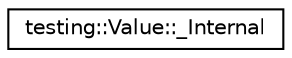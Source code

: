 digraph "类继承关系图"
{
 // LATEX_PDF_SIZE
  edge [fontname="Helvetica",fontsize="10",labelfontname="Helvetica",labelfontsize="10"];
  node [fontname="Helvetica",fontsize="10",shape=record];
  rankdir="LR";
  Node0 [label="testing::Value::_Internal",height=0.2,width=0.4,color="black", fillcolor="white", style="filled",URL="$classValue_1_1__Internal.html",tooltip=" "];
}
